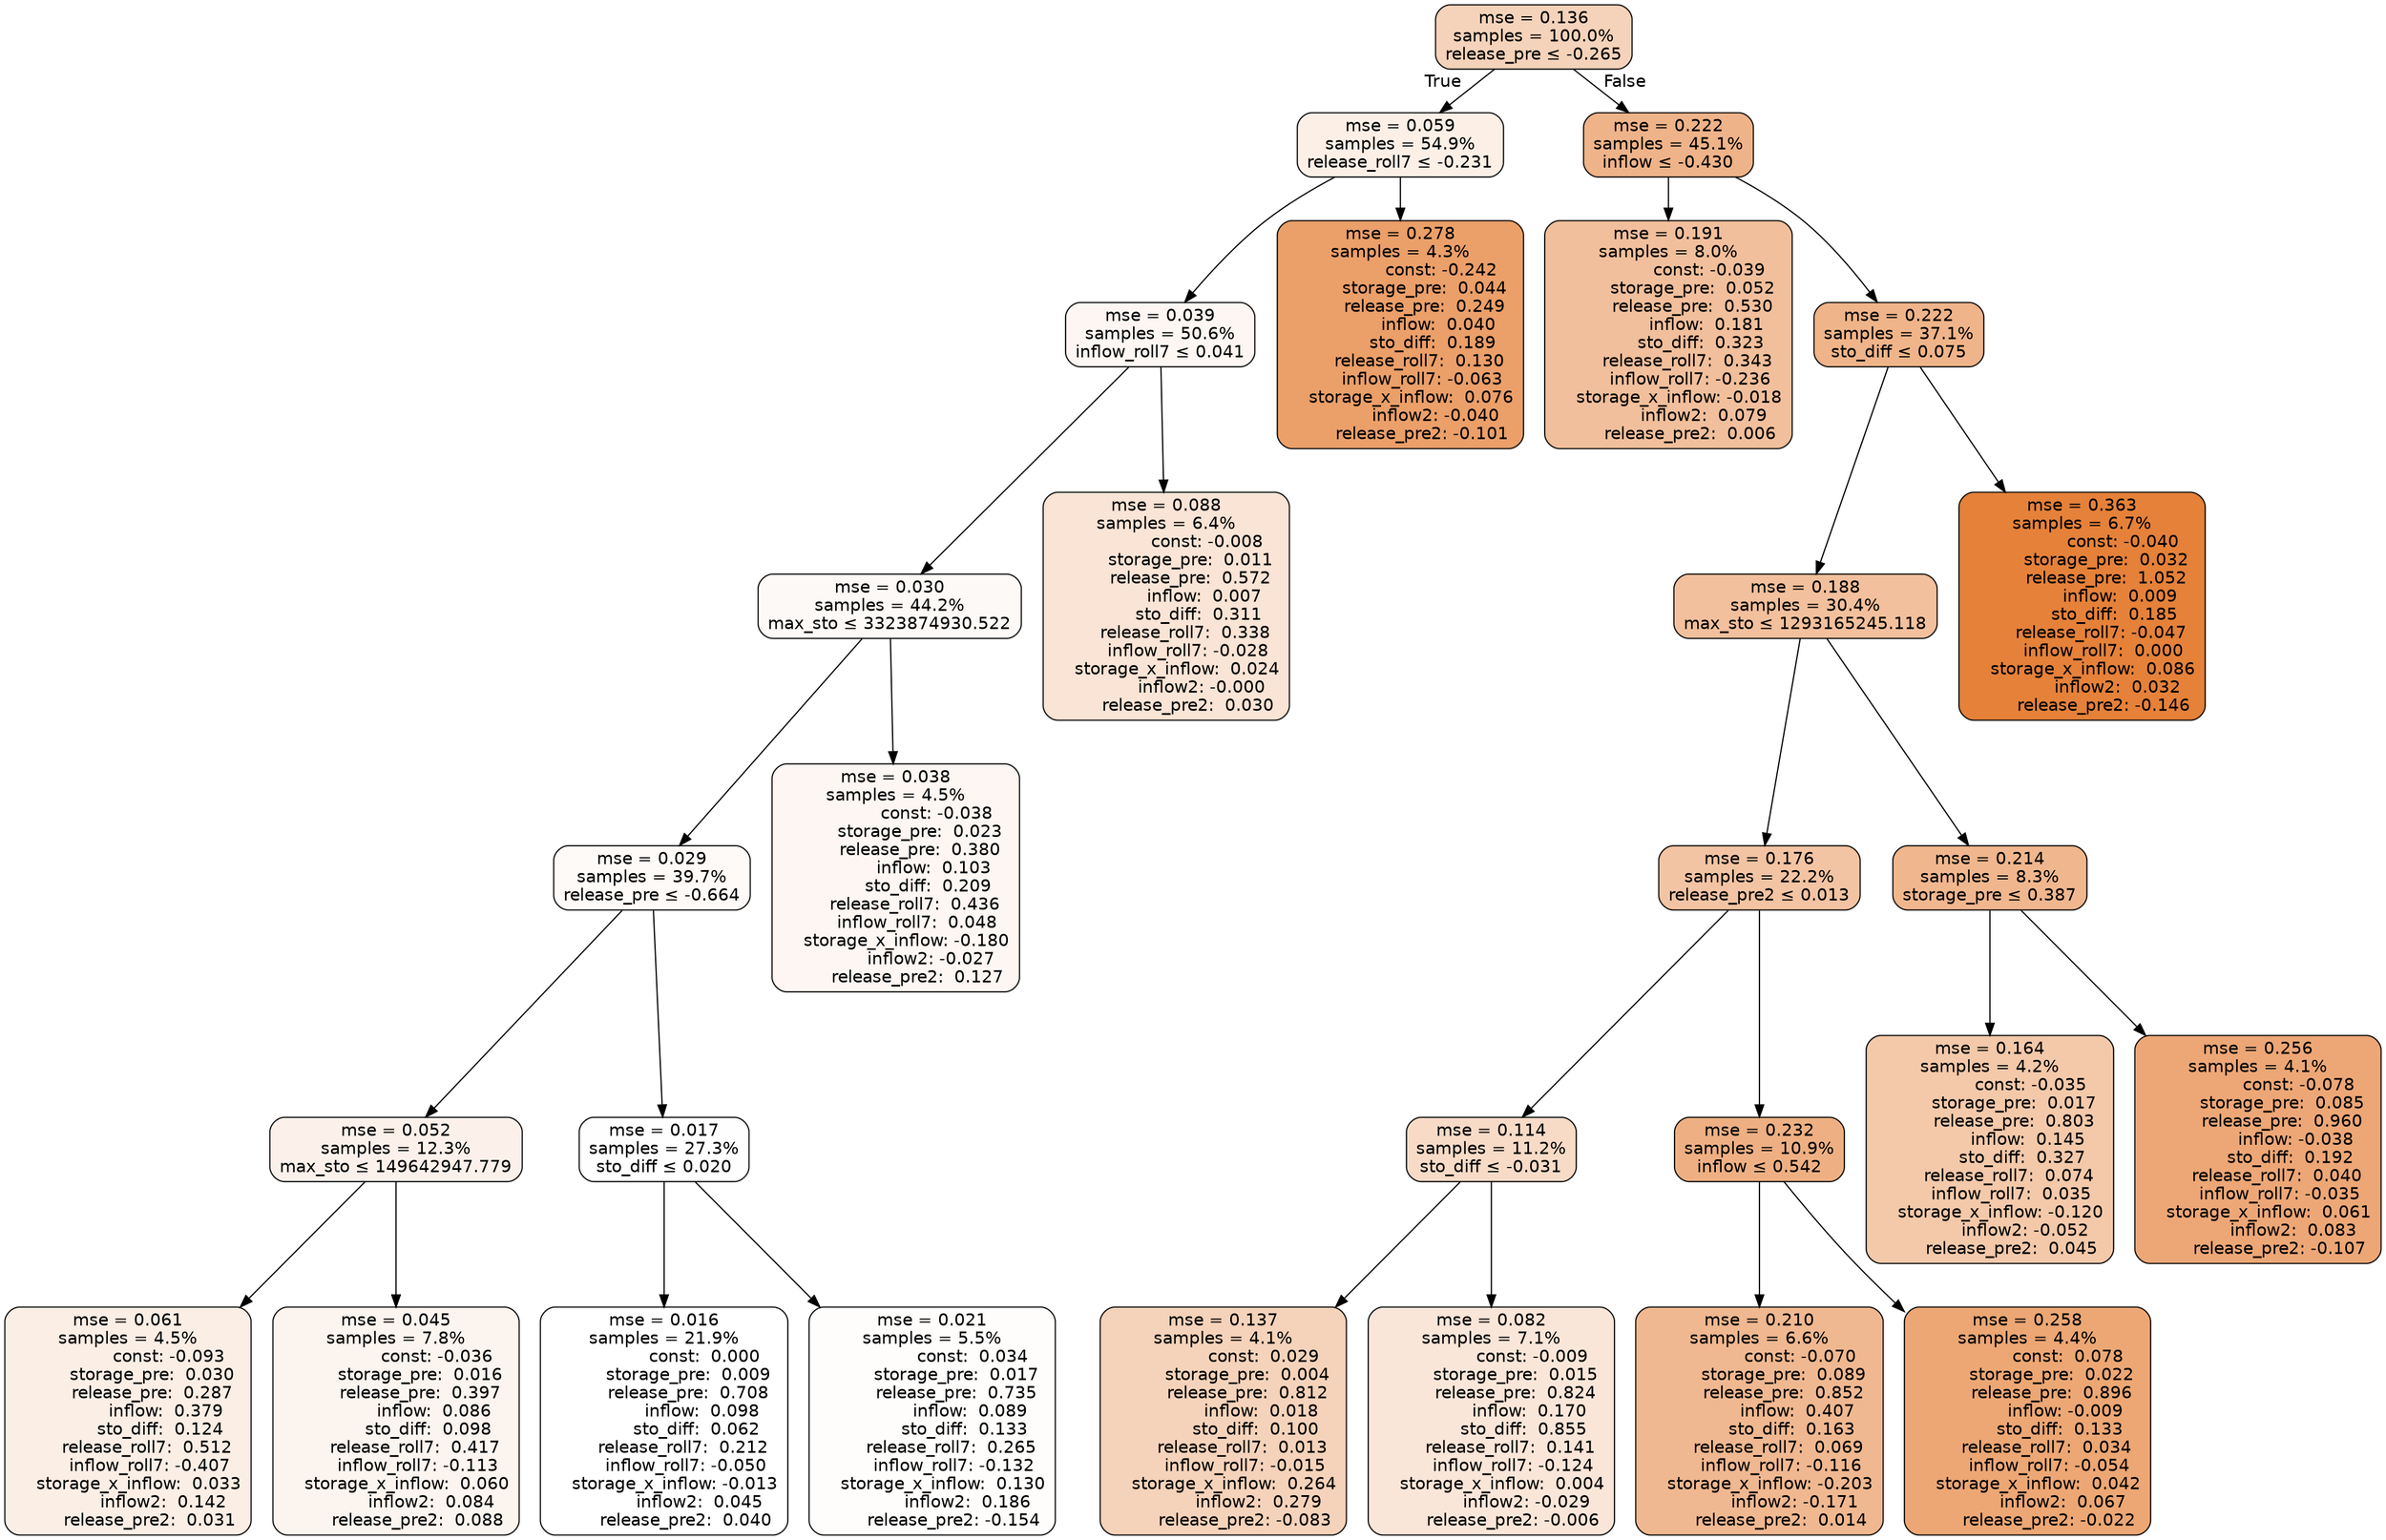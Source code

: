 digraph tree {
bgcolor="transparent"
node [shape=rectangle, style="filled, rounded", color="black", fontname=helvetica] ;
edge [fontname=helvetica] ;
	"0" [label="mse = 0.136
samples = 100.0%
release_pre &le; -0.265", fillcolor="#f5d3ba"]
	"1" [label="mse = 0.059
samples = 54.9%
release_roll7 &le; -0.231", fillcolor="#fbefe6"]
	"2" [label="mse = 0.039
samples = 50.6%
inflow_roll7 &le; 0.041", fillcolor="#fdf6f2"]
	"3" [label="mse = 0.030
samples = 44.2%
max_sto &le; 3323874930.522", fillcolor="#fdf9f6"]
	"4" [label="mse = 0.029
samples = 39.7%
release_pre &le; -0.664", fillcolor="#fefaf7"]
	"5" [label="mse = 0.052
samples = 12.3%
max_sto &le; 149642947.779", fillcolor="#fcf1ea"]
	"6" [label="mse = 0.061
samples = 4.5%
               const: -0.093
         storage_pre:  0.030
         release_pre:  0.287
              inflow:  0.379
            sto_diff:  0.124
       release_roll7:  0.512
        inflow_roll7: -0.407
    storage_x_inflow:  0.033
             inflow2:  0.142
        release_pre2:  0.031", fillcolor="#fbeee5"]
	"7" [label="mse = 0.045
samples = 7.8%
               const: -0.036
         storage_pre:  0.016
         release_pre:  0.397
              inflow:  0.086
            sto_diff:  0.098
       release_roll7:  0.417
        inflow_roll7: -0.113
    storage_x_inflow:  0.060
             inflow2:  0.084
        release_pre2:  0.088", fillcolor="#fcf4ee"]
	"8" [label="mse = 0.017
samples = 27.3%
sto_diff &le; 0.020", fillcolor="#fefefe"]
	"9" [label="mse = 0.016
samples = 21.9%
               const:  0.000
         storage_pre:  0.009
         release_pre:  0.708
              inflow:  0.098
            sto_diff:  0.062
       release_roll7:  0.212
        inflow_roll7: -0.050
    storage_x_inflow: -0.013
             inflow2:  0.045
        release_pre2:  0.040", fillcolor="#ffffff"]
	"10" [label="mse = 0.021
samples = 5.5%
               const:  0.034
         storage_pre:  0.017
         release_pre:  0.735
              inflow:  0.089
            sto_diff:  0.133
       release_roll7:  0.265
        inflow_roll7: -0.132
    storage_x_inflow:  0.130
             inflow2:  0.186
        release_pre2: -0.154", fillcolor="#fefdfc"]
	"11" [label="mse = 0.038
samples = 4.5%
               const: -0.038
         storage_pre:  0.023
         release_pre:  0.380
              inflow:  0.103
            sto_diff:  0.209
       release_roll7:  0.436
        inflow_roll7:  0.048
    storage_x_inflow: -0.180
             inflow2: -0.027
        release_pre2:  0.127", fillcolor="#fdf6f2"]
	"12" [label="mse = 0.088
samples = 6.4%
               const: -0.008
         storage_pre:  0.011
         release_pre:  0.572
              inflow:  0.007
            sto_diff:  0.311
       release_roll7:  0.338
        inflow_roll7: -0.028
    storage_x_inflow:  0.024
             inflow2: -0.000
        release_pre2:  0.030", fillcolor="#f9e4d5"]
	"13" [label="mse = 0.278
samples = 4.3%
               const: -0.242
         storage_pre:  0.044
         release_pre:  0.249
              inflow:  0.040
            sto_diff:  0.189
       release_roll7:  0.130
        inflow_roll7: -0.063
    storage_x_inflow:  0.076
             inflow2: -0.040
        release_pre2: -0.101", fillcolor="#eb9f69"]
	"14" [label="mse = 0.222
samples = 45.1%
inflow &le; -0.430", fillcolor="#efb389"]
	"15" [label="mse = 0.191
samples = 8.0%
               const: -0.039
         storage_pre:  0.052
         release_pre:  0.530
              inflow:  0.181
            sto_diff:  0.323
       release_roll7:  0.343
        inflow_roll7: -0.236
    storage_x_inflow: -0.018
             inflow2:  0.079
        release_pre2:  0.006", fillcolor="#f1bf9b"]
	"16" [label="mse = 0.222
samples = 37.1%
sto_diff &le; 0.075", fillcolor="#efb489"]
	"17" [label="mse = 0.188
samples = 30.4%
max_sto &le; 1293165245.118", fillcolor="#f2c09c"]
	"18" [label="mse = 0.176
samples = 22.2%
release_pre2 &le; 0.013", fillcolor="#f3c4a3"]
	"19" [label="mse = 0.114
samples = 11.2%
sto_diff &le; -0.031", fillcolor="#f7dbc7"]
	"20" [label="mse = 0.137
samples = 4.1%
               const:  0.029
         storage_pre:  0.004
         release_pre:  0.812
              inflow:  0.018
            sto_diff:  0.100
       release_roll7:  0.013
        inflow_roll7: -0.015
    storage_x_inflow:  0.264
             inflow2:  0.279
        release_pre2: -0.083", fillcolor="#f5d3ba"]
	"21" [label="mse = 0.082
samples = 7.1%
               const: -0.009
         storage_pre:  0.015
         release_pre:  0.824
              inflow:  0.170
            sto_diff:  0.855
       release_roll7:  0.141
        inflow_roll7: -0.124
    storage_x_inflow:  0.004
             inflow2: -0.029
        release_pre2: -0.006", fillcolor="#fae6d9"]
	"22" [label="mse = 0.232
samples = 10.9%
inflow &le; 0.542", fillcolor="#eeb083"]
	"23" [label="mse = 0.210
samples = 6.6%
               const: -0.070
         storage_pre:  0.089
         release_pre:  0.852
              inflow:  0.407
            sto_diff:  0.163
       release_roll7:  0.069
        inflow_roll7: -0.116
    storage_x_inflow: -0.203
             inflow2: -0.171
        release_pre2:  0.014", fillcolor="#f0b890"]
	"24" [label="mse = 0.258
samples = 4.4%
               const:  0.078
         storage_pre:  0.022
         release_pre:  0.896
              inflow: -0.009
            sto_diff:  0.133
       release_roll7:  0.034
        inflow_roll7: -0.054
    storage_x_inflow:  0.042
             inflow2:  0.067
        release_pre2: -0.022", fillcolor="#eca774"]
	"25" [label="mse = 0.214
samples = 8.3%
storage_pre &le; 0.387", fillcolor="#f0b78e"]
	"26" [label="mse = 0.164
samples = 4.2%
               const: -0.035
         storage_pre:  0.017
         release_pre:  0.803
              inflow:  0.145
            sto_diff:  0.327
       release_roll7:  0.074
        inflow_roll7:  0.035
    storage_x_inflow: -0.120
             inflow2: -0.052
        release_pre2:  0.045", fillcolor="#f3c9aa"]
	"27" [label="mse = 0.256
samples = 4.1%
               const: -0.078
         storage_pre:  0.085
         release_pre:  0.960
              inflow: -0.038
            sto_diff:  0.192
       release_roll7:  0.040
        inflow_roll7: -0.035
    storage_x_inflow:  0.061
             inflow2:  0.083
        release_pre2: -0.107", fillcolor="#eda776"]
	"28" [label="mse = 0.363
samples = 6.7%
               const: -0.040
         storage_pre:  0.032
         release_pre:  1.052
              inflow:  0.009
            sto_diff:  0.185
       release_roll7: -0.047
        inflow_roll7:  0.000
    storage_x_inflow:  0.086
             inflow2:  0.032
        release_pre2: -0.146", fillcolor="#e58139"]

	"0" -> "1" [labeldistance=2.5, labelangle=45, headlabel="True"]
	"1" -> "2"
	"2" -> "3"
	"3" -> "4"
	"4" -> "5"
	"5" -> "6"
	"5" -> "7"
	"4" -> "8"
	"8" -> "9"
	"8" -> "10"
	"3" -> "11"
	"2" -> "12"
	"1" -> "13"
	"0" -> "14" [labeldistance=2.5, labelangle=-45, headlabel="False"]
	"14" -> "15"
	"14" -> "16"
	"16" -> "17"
	"17" -> "18"
	"18" -> "19"
	"19" -> "20"
	"19" -> "21"
	"18" -> "22"
	"22" -> "23"
	"22" -> "24"
	"17" -> "25"
	"25" -> "26"
	"25" -> "27"
	"16" -> "28"
}
